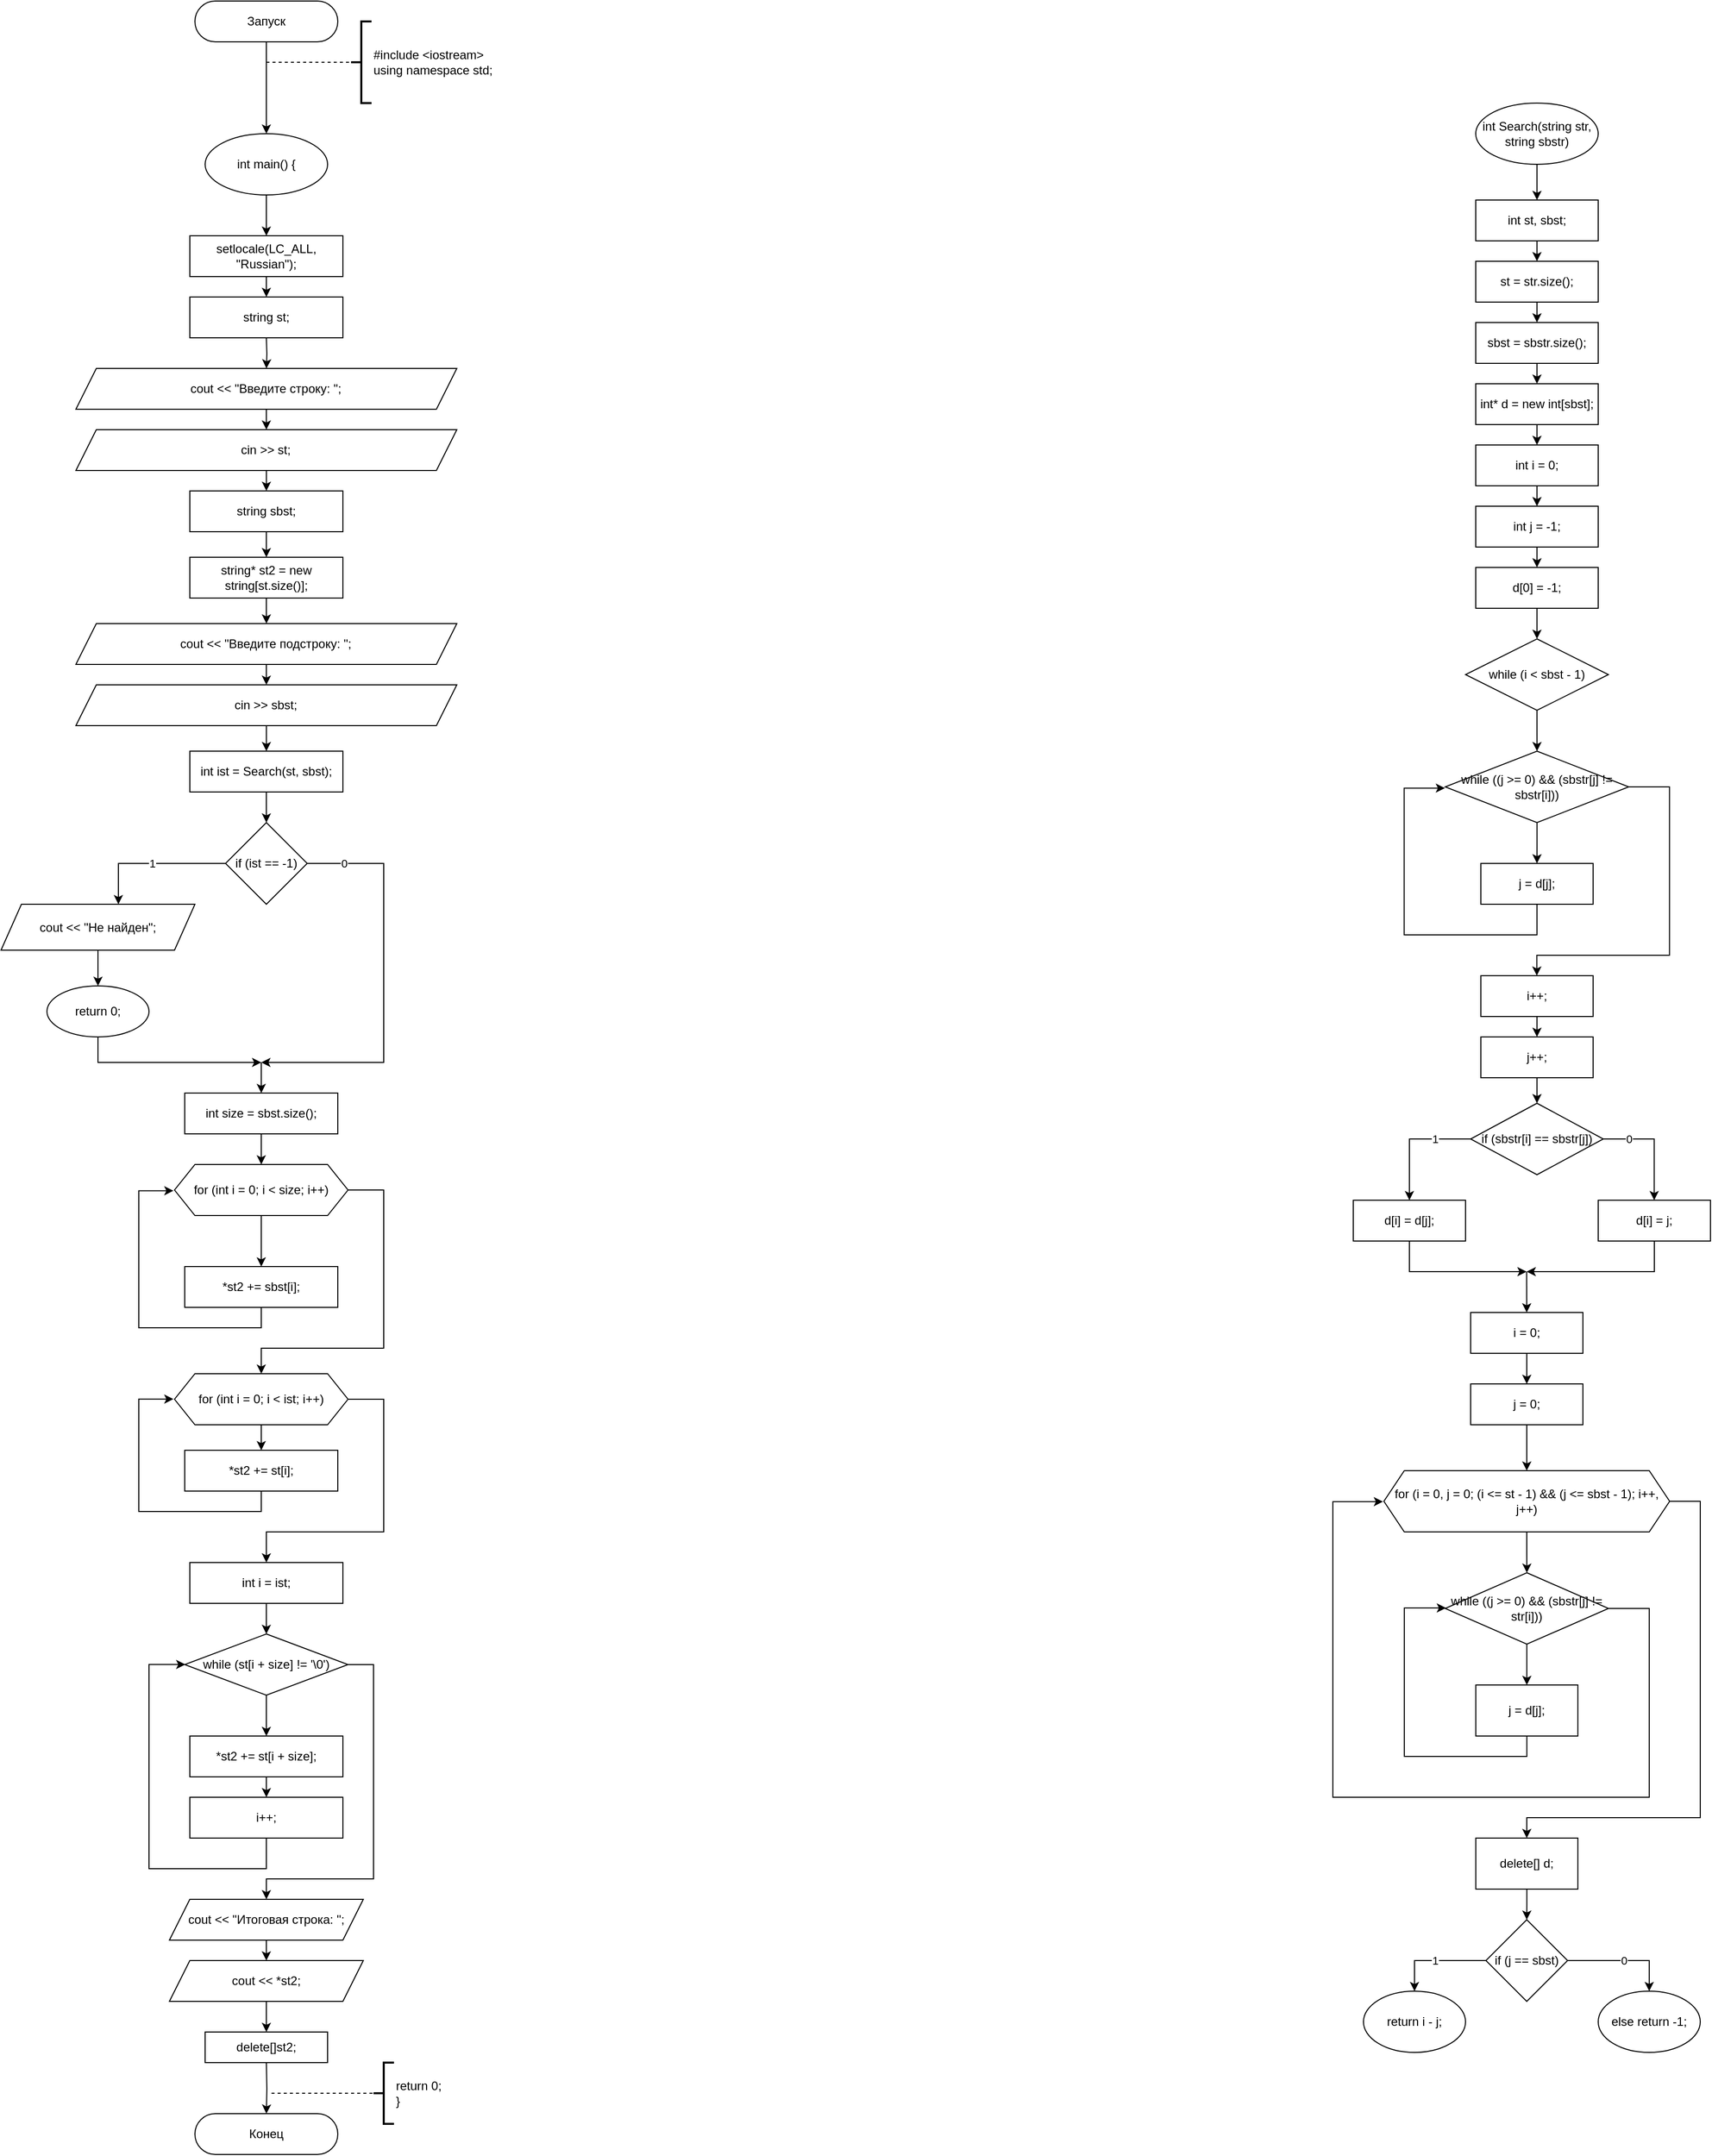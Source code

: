 <mxfile>
    <diagram id="tr8WCDj-hul7nBdrf4UF" name="Страница 1">
        <mxGraphModel dx="574" dy="446" grid="1" gridSize="10" guides="1" tooltips="1" connect="0" arrows="1" fold="1" page="1" pageScale="1" pageWidth="827" pageHeight="1169" math="0" shadow="0">
            <root>
                <mxCell id="0"/>
                <mxCell id="1" parent="0"/>
                <mxCell id="2" style="edgeStyle=orthogonalEdgeStyle;rounded=0;orthogonalLoop=1;jettySize=auto;html=1;" parent="1" source="3" edge="1">
                    <mxGeometry relative="1" as="geometry">
                        <mxPoint x="375" y="150" as="targetPoint"/>
                    </mxGeometry>
                </mxCell>
                <mxCell id="3" value="Запуск" style="rounded=1;whiteSpace=wrap;html=1;arcSize=50;" parent="1" vertex="1">
                    <mxGeometry x="305" y="20" width="140" height="40" as="geometry"/>
                </mxCell>
                <mxCell id="5" value="#include &amp;lt;iostream&amp;gt;&lt;br&gt;using namespace std;" style="strokeWidth=2;html=1;shape=mxgraph.flowchart.annotation_2;align=left;labelPosition=right;pointerEvents=1;" parent="1" vertex="1">
                    <mxGeometry x="458.01" y="40" width="20" height="80" as="geometry"/>
                </mxCell>
                <mxCell id="6" value="" style="endArrow=none;dashed=1;html=1;entryX=0;entryY=0.5;entryDx=0;entryDy=0;entryPerimeter=0;" parent="1" target="5" edge="1">
                    <mxGeometry width="50" height="50" relative="1" as="geometry">
                        <mxPoint x="375" y="80" as="sourcePoint"/>
                        <mxPoint x="465" y="70" as="targetPoint"/>
                    </mxGeometry>
                </mxCell>
                <mxCell id="7" value="Конец" style="rounded=1;whiteSpace=wrap;html=1;arcSize=50;" parent="1" vertex="1">
                    <mxGeometry x="305" y="2090" width="140" height="40" as="geometry"/>
                </mxCell>
                <mxCell id="10" value="return 0;&lt;br&gt;}" style="strokeWidth=2;html=1;shape=mxgraph.flowchart.annotation_2;align=left;labelPosition=right;pointerEvents=1;" parent="1" vertex="1">
                    <mxGeometry x="480.01" y="2040" width="20" height="60" as="geometry"/>
                </mxCell>
                <mxCell id="11" value="" style="endArrow=none;dashed=1;html=1;entryX=0;entryY=0.5;entryDx=0;entryDy=0;entryPerimeter=0;" parent="1" edge="1">
                    <mxGeometry width="50" height="50" relative="1" as="geometry">
                        <mxPoint x="380.01" y="2070" as="sourcePoint"/>
                        <mxPoint x="480.01" y="2070" as="targetPoint"/>
                    </mxGeometry>
                </mxCell>
                <mxCell id="383" style="edgeStyle=orthogonalEdgeStyle;html=1;rounded=0;" parent="1" source="354" target="382" edge="1">
                    <mxGeometry relative="1" as="geometry"/>
                </mxCell>
                <mxCell id="354" value="int main() {" style="ellipse;whiteSpace=wrap;html=1;" parent="1" vertex="1">
                    <mxGeometry x="315" y="150" width="120" height="60" as="geometry"/>
                </mxCell>
                <mxCell id="386" style="edgeStyle=orthogonalEdgeStyle;rounded=0;html=1;" parent="1" source="382" target="384" edge="1">
                    <mxGeometry relative="1" as="geometry"/>
                </mxCell>
                <mxCell id="382" value="setlocale(LC_ALL, &quot;Russian&quot;);" style="rounded=0;whiteSpace=wrap;html=1;" parent="1" vertex="1">
                    <mxGeometry x="300" y="250" width="150" height="40" as="geometry"/>
                </mxCell>
                <mxCell id="384" value="string st;" style="rounded=0;whiteSpace=wrap;html=1;" parent="1" vertex="1">
                    <mxGeometry x="300" y="310" width="150" height="40" as="geometry"/>
                </mxCell>
                <mxCell id="391" style="edgeStyle=orthogonalEdgeStyle;rounded=0;html=1;" parent="1" target="390" edge="1">
                    <mxGeometry relative="1" as="geometry">
                        <mxPoint x="374.99" y="350" as="sourcePoint"/>
                    </mxGeometry>
                </mxCell>
                <mxCell id="393" style="edgeStyle=orthogonalEdgeStyle;rounded=0;html=1;" parent="1" source="390" target="392" edge="1">
                    <mxGeometry relative="1" as="geometry"/>
                </mxCell>
                <mxCell id="390" value="cout &amp;lt;&amp;lt; &quot;Введите строку: &quot;;" style="shape=parallelogram;perimeter=parallelogramPerimeter;whiteSpace=wrap;html=1;fixedSize=1;" parent="1" vertex="1">
                    <mxGeometry x="188.37" y="380" width="373.25" height="40" as="geometry"/>
                </mxCell>
                <mxCell id="394" style="edgeStyle=orthogonalEdgeStyle;rounded=0;html=1;" parent="1" source="392" edge="1">
                    <mxGeometry relative="1" as="geometry">
                        <mxPoint x="374.99" y="500" as="targetPoint"/>
                    </mxGeometry>
                </mxCell>
                <mxCell id="392" value="cin &amp;gt;&amp;gt; st;" style="shape=parallelogram;perimeter=parallelogramPerimeter;whiteSpace=wrap;html=1;fixedSize=1;" parent="1" vertex="1">
                    <mxGeometry x="188.37" y="440" width="373.25" height="40" as="geometry"/>
                </mxCell>
                <mxCell id="527" style="edgeStyle=orthogonalEdgeStyle;html=1;" parent="1" source="420" target="578" edge="1">
                    <mxGeometry relative="1" as="geometry">
                        <mxPoint x="1620" y="210" as="targetPoint"/>
                    </mxGeometry>
                </mxCell>
                <mxCell id="420" value="&lt;div&gt;int Search(string str, string sbstr)&lt;/div&gt;" style="ellipse;whiteSpace=wrap;html=1;" parent="1" vertex="1">
                    <mxGeometry x="1560" y="120" width="120" height="60" as="geometry"/>
                </mxCell>
                <mxCell id="450" style="edgeStyle=orthogonalEdgeStyle;rounded=0;html=1;entryX=-0.005;entryY=0.525;entryDx=0;entryDy=0;entryPerimeter=0;" parent="1" edge="1">
                    <mxGeometry relative="1" as="geometry">
                        <Array as="points">
                            <mxPoint x="1995" y="600"/>
                            <mxPoint x="1840" y="600"/>
                            <mxPoint x="1840" y="387"/>
                        </Array>
                        <mxPoint x="1899.05" y="387" as="targetPoint"/>
                    </mxGeometry>
                </mxCell>
                <mxCell id="488" style="edgeStyle=orthogonalEdgeStyle;rounded=0;html=1;" parent="1" source="486" target="631" edge="1">
                    <mxGeometry relative="1" as="geometry">
                        <mxPoint x="374.99" y="560" as="targetPoint"/>
                    </mxGeometry>
                </mxCell>
                <mxCell id="486" value="string sbst;" style="rounded=0;whiteSpace=wrap;html=1;" parent="1" vertex="1">
                    <mxGeometry x="299.99" y="500" width="150" height="40" as="geometry"/>
                </mxCell>
                <mxCell id="576" style="edgeStyle=orthogonalEdgeStyle;rounded=0;html=1;" parent="1" target="7" edge="1">
                    <mxGeometry relative="1" as="geometry">
                        <mxPoint x="375.01" y="2040" as="sourcePoint"/>
                    </mxGeometry>
                </mxCell>
                <mxCell id="580" style="edgeStyle=none;html=1;" edge="1" parent="1" source="578" target="579">
                    <mxGeometry relative="1" as="geometry"/>
                </mxCell>
                <mxCell id="578" value="int st, sbst;" style="rounded=0;whiteSpace=wrap;html=1;" vertex="1" parent="1">
                    <mxGeometry x="1560" y="215" width="120" height="40" as="geometry"/>
                </mxCell>
                <mxCell id="582" style="edgeStyle=none;html=1;" edge="1" parent="1" source="579" target="581">
                    <mxGeometry relative="1" as="geometry"/>
                </mxCell>
                <mxCell id="579" value="st = str.size();" style="rounded=0;whiteSpace=wrap;html=1;" vertex="1" parent="1">
                    <mxGeometry x="1560" y="275" width="120" height="40" as="geometry"/>
                </mxCell>
                <mxCell id="584" style="edgeStyle=none;html=1;" edge="1" parent="1" source="581" target="583">
                    <mxGeometry relative="1" as="geometry"/>
                </mxCell>
                <mxCell id="581" value="sbst = sbstr.size();" style="rounded=0;whiteSpace=wrap;html=1;" vertex="1" parent="1">
                    <mxGeometry x="1560" y="335" width="120" height="40" as="geometry"/>
                </mxCell>
                <mxCell id="586" style="edgeStyle=none;html=1;" edge="1" parent="1" source="583" target="585">
                    <mxGeometry relative="1" as="geometry"/>
                </mxCell>
                <mxCell id="583" value="int* d = new int[sbst];" style="rounded=0;whiteSpace=wrap;html=1;" vertex="1" parent="1">
                    <mxGeometry x="1560" y="395" width="120" height="40" as="geometry"/>
                </mxCell>
                <mxCell id="588" style="edgeStyle=none;html=1;" edge="1" parent="1" source="585" target="587">
                    <mxGeometry relative="1" as="geometry"/>
                </mxCell>
                <mxCell id="585" value="int i = 0;" style="rounded=0;whiteSpace=wrap;html=1;" vertex="1" parent="1">
                    <mxGeometry x="1560" y="455" width="120" height="40" as="geometry"/>
                </mxCell>
                <mxCell id="590" style="edgeStyle=none;html=1;" edge="1" parent="1" source="587" target="589">
                    <mxGeometry relative="1" as="geometry"/>
                </mxCell>
                <mxCell id="587" value="int j = -1;" style="rounded=0;whiteSpace=wrap;html=1;" vertex="1" parent="1">
                    <mxGeometry x="1560" y="515" width="120" height="40" as="geometry"/>
                </mxCell>
                <mxCell id="592" style="edgeStyle=none;html=1;" edge="1" parent="1" source="589" target="591">
                    <mxGeometry relative="1" as="geometry"/>
                </mxCell>
                <mxCell id="589" value="d[0] = -1;" style="rounded=0;whiteSpace=wrap;html=1;" vertex="1" parent="1">
                    <mxGeometry x="1560" y="575" width="120" height="40" as="geometry"/>
                </mxCell>
                <mxCell id="594" style="html=1;rounded=0;edgeStyle=orthogonalEdgeStyle;" edge="1" parent="1" source="591" target="593">
                    <mxGeometry relative="1" as="geometry"/>
                </mxCell>
                <mxCell id="591" value="while (i &amp;lt; sbst - 1)" style="rhombus;whiteSpace=wrap;html=1;" vertex="1" parent="1">
                    <mxGeometry x="1550" y="645" width="140" height="70" as="geometry"/>
                </mxCell>
                <mxCell id="596" style="edgeStyle=orthogonalEdgeStyle;rounded=0;html=1;" edge="1" parent="1" source="593" target="595">
                    <mxGeometry relative="1" as="geometry"/>
                </mxCell>
                <mxCell id="599" style="edgeStyle=orthogonalEdgeStyle;rounded=0;html=1;" edge="1" parent="1" source="593" target="598">
                    <mxGeometry relative="1" as="geometry">
                        <Array as="points">
                            <mxPoint x="1749.86" y="790"/>
                            <mxPoint x="1749.86" y="955"/>
                            <mxPoint x="1619.86" y="955"/>
                        </Array>
                    </mxGeometry>
                </mxCell>
                <mxCell id="593" value="while ((j &amp;gt;= 0) &amp;amp;&amp;amp; (sbstr[j] != sbstr[i]))" style="rhombus;whiteSpace=wrap;html=1;" vertex="1" parent="1">
                    <mxGeometry x="1530.07" y="755" width="179.86" height="70" as="geometry"/>
                </mxCell>
                <mxCell id="597" style="edgeStyle=orthogonalEdgeStyle;rounded=0;html=1;entryX=-0.001;entryY=0.517;entryDx=0;entryDy=0;entryPerimeter=0;" edge="1" parent="1" source="595" target="593">
                    <mxGeometry relative="1" as="geometry">
                        <Array as="points">
                            <mxPoint x="1619.86" y="935"/>
                            <mxPoint x="1489.86" y="935"/>
                            <mxPoint x="1489.86" y="791"/>
                        </Array>
                    </mxGeometry>
                </mxCell>
                <mxCell id="595" value="j = d[j];" style="rounded=0;whiteSpace=wrap;html=1;" vertex="1" parent="1">
                    <mxGeometry x="1565" y="865" width="110" height="40" as="geometry"/>
                </mxCell>
                <mxCell id="601" style="edgeStyle=orthogonalEdgeStyle;rounded=0;html=1;" edge="1" parent="1" source="598" target="600">
                    <mxGeometry relative="1" as="geometry"/>
                </mxCell>
                <mxCell id="598" value="i++;" style="rounded=0;whiteSpace=wrap;html=1;" vertex="1" parent="1">
                    <mxGeometry x="1565" y="975" width="110" height="40" as="geometry"/>
                </mxCell>
                <mxCell id="603" style="edgeStyle=orthogonalEdgeStyle;rounded=0;html=1;" edge="1" parent="1" source="600" target="602">
                    <mxGeometry relative="1" as="geometry"/>
                </mxCell>
                <mxCell id="600" value="j++;" style="rounded=0;whiteSpace=wrap;html=1;" vertex="1" parent="1">
                    <mxGeometry x="1565" y="1035" width="110" height="40" as="geometry"/>
                </mxCell>
                <mxCell id="605" value="1" style="edgeStyle=orthogonalEdgeStyle;rounded=0;html=1;" edge="1" parent="1" source="602" target="604">
                    <mxGeometry x="-0.415" relative="1" as="geometry">
                        <mxPoint as="offset"/>
                    </mxGeometry>
                </mxCell>
                <mxCell id="607" value="0" style="edgeStyle=orthogonalEdgeStyle;rounded=0;html=1;" edge="1" parent="1" source="602" target="606">
                    <mxGeometry x="-0.547" relative="1" as="geometry">
                        <Array as="points">
                            <mxPoint x="1734.86" y="1135"/>
                        </Array>
                        <mxPoint as="offset"/>
                    </mxGeometry>
                </mxCell>
                <mxCell id="602" value="if (sbstr[i] == sbstr[j])" style="rhombus;whiteSpace=wrap;html=1;" vertex="1" parent="1">
                    <mxGeometry x="1555" y="1100" width="130" height="70" as="geometry"/>
                </mxCell>
                <mxCell id="608" style="edgeStyle=orthogonalEdgeStyle;rounded=0;html=1;" edge="1" parent="1" source="604">
                    <mxGeometry relative="1" as="geometry">
                        <mxPoint x="1609.86" y="1265" as="targetPoint"/>
                        <Array as="points">
                            <mxPoint x="1494.86" y="1265"/>
                        </Array>
                    </mxGeometry>
                </mxCell>
                <mxCell id="604" value="d[i] = d[j];" style="rounded=0;whiteSpace=wrap;html=1;" vertex="1" parent="1">
                    <mxGeometry x="1440" y="1195" width="110" height="40" as="geometry"/>
                </mxCell>
                <mxCell id="609" style="edgeStyle=orthogonalEdgeStyle;rounded=0;html=1;" edge="1" parent="1" source="606">
                    <mxGeometry relative="1" as="geometry">
                        <mxPoint x="1609.86" y="1265" as="targetPoint"/>
                        <Array as="points">
                            <mxPoint x="1734.86" y="1265"/>
                        </Array>
                    </mxGeometry>
                </mxCell>
                <mxCell id="606" value="d[i] = j;" style="rounded=0;whiteSpace=wrap;html=1;" vertex="1" parent="1">
                    <mxGeometry x="1680" y="1195" width="110" height="40" as="geometry"/>
                </mxCell>
                <mxCell id="613" style="edgeStyle=orthogonalEdgeStyle;rounded=0;html=1;" edge="1" parent="1" source="610" target="612">
                    <mxGeometry relative="1" as="geometry"/>
                </mxCell>
                <mxCell id="610" value="i = 0;" style="rounded=0;whiteSpace=wrap;html=1;" vertex="1" parent="1">
                    <mxGeometry x="1555" y="1305" width="110" height="40" as="geometry"/>
                </mxCell>
                <mxCell id="611" value="" style="endArrow=classic;html=1;rounded=0;" edge="1" parent="1" target="610">
                    <mxGeometry width="50" height="50" relative="1" as="geometry">
                        <mxPoint x="1609.86" y="1265" as="sourcePoint"/>
                        <mxPoint x="1699.86" y="1295" as="targetPoint"/>
                    </mxGeometry>
                </mxCell>
                <mxCell id="615" style="edgeStyle=orthogonalEdgeStyle;rounded=0;html=1;" edge="1" parent="1" source="612" target="614">
                    <mxGeometry relative="1" as="geometry"/>
                </mxCell>
                <mxCell id="612" value="j = 0;" style="rounded=0;whiteSpace=wrap;html=1;" vertex="1" parent="1">
                    <mxGeometry x="1555" y="1375" width="110" height="40" as="geometry"/>
                </mxCell>
                <mxCell id="617" style="edgeStyle=orthogonalEdgeStyle;rounded=0;html=1;" edge="1" parent="1" source="614" target="616">
                    <mxGeometry relative="1" as="geometry"/>
                </mxCell>
                <mxCell id="630" style="edgeStyle=orthogonalEdgeStyle;rounded=0;html=1;" edge="1" parent="1" source="614" target="623">
                    <mxGeometry relative="1" as="geometry">
                        <Array as="points">
                            <mxPoint x="1780" y="1490"/>
                            <mxPoint x="1780" y="1800"/>
                            <mxPoint x="1610" y="1800"/>
                        </Array>
                    </mxGeometry>
                </mxCell>
                <mxCell id="614" value="for (i = 0, j = 0; (i &amp;lt;= st - 1) &amp;amp;&amp;amp; (j &amp;lt;= sbst - 1); i++, j++)" style="shape=hexagon;perimeter=hexagonPerimeter2;whiteSpace=wrap;html=1;fixedSize=1;" vertex="1" parent="1">
                    <mxGeometry x="1470" y="1460" width="280" height="60" as="geometry"/>
                </mxCell>
                <mxCell id="619" style="edgeStyle=orthogonalEdgeStyle;rounded=0;html=1;" edge="1" parent="1" source="616" target="618">
                    <mxGeometry relative="1" as="geometry"/>
                </mxCell>
                <mxCell id="621" style="edgeStyle=orthogonalEdgeStyle;rounded=0;html=1;entryX=-0.003;entryY=0.506;entryDx=0;entryDy=0;entryPerimeter=0;" edge="1" parent="1" source="616" target="614">
                    <mxGeometry relative="1" as="geometry">
                        <Array as="points">
                            <mxPoint x="1730" y="1595"/>
                            <mxPoint x="1730" y="1780"/>
                            <mxPoint x="1420" y="1780"/>
                            <mxPoint x="1420" y="1490"/>
                        </Array>
                    </mxGeometry>
                </mxCell>
                <mxCell id="616" value="while ((j &amp;gt;= 0) &amp;amp;&amp;amp; (sbstr[j] != str[i]))" style="rhombus;whiteSpace=wrap;html=1;" vertex="1" parent="1">
                    <mxGeometry x="1530.07" y="1560" width="160" height="70" as="geometry"/>
                </mxCell>
                <mxCell id="620" style="edgeStyle=orthogonalEdgeStyle;rounded=0;html=1;entryX=0.005;entryY=0.493;entryDx=0;entryDy=0;entryPerimeter=0;" edge="1" parent="1" source="618" target="616">
                    <mxGeometry relative="1" as="geometry">
                        <Array as="points">
                            <mxPoint x="1610" y="1740"/>
                            <mxPoint x="1490" y="1740"/>
                            <mxPoint x="1490" y="1595"/>
                        </Array>
                    </mxGeometry>
                </mxCell>
                <mxCell id="618" value="j = d[j];" style="rounded=0;whiteSpace=wrap;html=1;" vertex="1" parent="1">
                    <mxGeometry x="1560.07" y="1670" width="100" height="50" as="geometry"/>
                </mxCell>
                <mxCell id="629" style="edgeStyle=orthogonalEdgeStyle;rounded=0;html=1;" edge="1" parent="1" source="623" target="624">
                    <mxGeometry relative="1" as="geometry"/>
                </mxCell>
                <mxCell id="623" value="delete[] d;" style="rounded=0;whiteSpace=wrap;html=1;" vertex="1" parent="1">
                    <mxGeometry x="1560.07" y="1820" width="100" height="50" as="geometry"/>
                </mxCell>
                <mxCell id="627" value="1" style="edgeStyle=orthogonalEdgeStyle;rounded=0;html=1;" edge="1" parent="1" source="624" target="625">
                    <mxGeometry relative="1" as="geometry">
                        <Array as="points">
                            <mxPoint x="1500" y="1940"/>
                        </Array>
                    </mxGeometry>
                </mxCell>
                <mxCell id="628" value="0" style="edgeStyle=orthogonalEdgeStyle;rounded=0;html=1;" edge="1" parent="1" source="624" target="626">
                    <mxGeometry relative="1" as="geometry">
                        <Array as="points">
                            <mxPoint x="1730" y="1940"/>
                        </Array>
                    </mxGeometry>
                </mxCell>
                <mxCell id="624" value="if (j == sbst)" style="rhombus;whiteSpace=wrap;html=1;" vertex="1" parent="1">
                    <mxGeometry x="1570" y="1900" width="80" height="80" as="geometry"/>
                </mxCell>
                <mxCell id="625" value="return i - j;" style="ellipse;whiteSpace=wrap;html=1;" vertex="1" parent="1">
                    <mxGeometry x="1450" y="1970" width="100" height="60" as="geometry"/>
                </mxCell>
                <mxCell id="626" value="else return -1;" style="ellipse;whiteSpace=wrap;html=1;" vertex="1" parent="1">
                    <mxGeometry x="1680" y="1970" width="100" height="60" as="geometry"/>
                </mxCell>
                <mxCell id="633" style="edgeStyle=orthogonalEdgeStyle;rounded=0;html=1;" edge="1" parent="1" source="631" target="632">
                    <mxGeometry relative="1" as="geometry"/>
                </mxCell>
                <mxCell id="631" value="string* st2 = new string[st.size()];" style="rounded=0;whiteSpace=wrap;html=1;" vertex="1" parent="1">
                    <mxGeometry x="299.99" y="565" width="150" height="40" as="geometry"/>
                </mxCell>
                <mxCell id="635" style="edgeStyle=orthogonalEdgeStyle;rounded=0;html=1;" edge="1" parent="1" source="632" target="634">
                    <mxGeometry relative="1" as="geometry"/>
                </mxCell>
                <mxCell id="632" value="cout &amp;lt;&amp;lt; &quot;Введите подстроку: &quot;;" style="shape=parallelogram;perimeter=parallelogramPerimeter;whiteSpace=wrap;html=1;fixedSize=1;" vertex="1" parent="1">
                    <mxGeometry x="188.37" y="630" width="373.25" height="40" as="geometry"/>
                </mxCell>
                <mxCell id="637" style="edgeStyle=orthogonalEdgeStyle;rounded=0;html=1;" edge="1" parent="1" source="634" target="636">
                    <mxGeometry relative="1" as="geometry"/>
                </mxCell>
                <mxCell id="634" value="cin &amp;gt;&amp;gt; sbst;" style="shape=parallelogram;perimeter=parallelogramPerimeter;whiteSpace=wrap;html=1;fixedSize=1;" vertex="1" parent="1">
                    <mxGeometry x="188.36" y="690" width="373.25" height="40" as="geometry"/>
                </mxCell>
                <mxCell id="639" style="edgeStyle=orthogonalEdgeStyle;rounded=0;html=1;" edge="1" parent="1" source="636" target="638">
                    <mxGeometry relative="1" as="geometry"/>
                </mxCell>
                <mxCell id="636" value="int ist = Search(st, sbst);" style="rounded=0;whiteSpace=wrap;html=1;" vertex="1" parent="1">
                    <mxGeometry x="300" y="755" width="150" height="40" as="geometry"/>
                </mxCell>
                <mxCell id="641" value="1" style="edgeStyle=orthogonalEdgeStyle;rounded=0;html=1;" edge="1" parent="1" source="638" target="640">
                    <mxGeometry relative="1" as="geometry">
                        <Array as="points">
                            <mxPoint x="230" y="865"/>
                        </Array>
                    </mxGeometry>
                </mxCell>
                <mxCell id="644" value="0" style="edgeStyle=orthogonalEdgeStyle;rounded=0;html=1;" edge="1" parent="1" source="638">
                    <mxGeometry x="-0.818" relative="1" as="geometry">
                        <mxPoint x="370" y="1060" as="targetPoint"/>
                        <Array as="points">
                            <mxPoint x="490" y="865"/>
                            <mxPoint x="490" y="1060"/>
                        </Array>
                        <mxPoint as="offset"/>
                    </mxGeometry>
                </mxCell>
                <mxCell id="638" value="if (ist == -1)" style="rhombus;whiteSpace=wrap;html=1;" vertex="1" parent="1">
                    <mxGeometry x="335" y="825" width="80" height="80" as="geometry"/>
                </mxCell>
                <mxCell id="643" style="edgeStyle=orthogonalEdgeStyle;rounded=0;html=1;" edge="1" parent="1" source="640" target="642">
                    <mxGeometry relative="1" as="geometry"/>
                </mxCell>
                <mxCell id="640" value="cout &amp;lt;&amp;lt; &quot;Не найден&quot;;" style="shape=parallelogram;perimeter=parallelogramPerimeter;whiteSpace=wrap;html=1;fixedSize=1;" vertex="1" parent="1">
                    <mxGeometry x="115" y="905" width="190" height="45" as="geometry"/>
                </mxCell>
                <mxCell id="645" style="edgeStyle=orthogonalEdgeStyle;rounded=0;html=1;" edge="1" parent="1" source="642">
                    <mxGeometry relative="1" as="geometry">
                        <mxPoint x="370" y="1060" as="targetPoint"/>
                        <Array as="points">
                            <mxPoint x="210" y="1060"/>
                        </Array>
                    </mxGeometry>
                </mxCell>
                <mxCell id="642" value="return 0;" style="ellipse;whiteSpace=wrap;html=1;" vertex="1" parent="1">
                    <mxGeometry x="160" y="985" width="100" height="50" as="geometry"/>
                </mxCell>
                <mxCell id="649" style="edgeStyle=orthogonalEdgeStyle;rounded=0;html=1;" edge="1" parent="1" source="646" target="648">
                    <mxGeometry relative="1" as="geometry"/>
                </mxCell>
                <mxCell id="646" value="int size = sbst.size();" style="rounded=0;whiteSpace=wrap;html=1;" vertex="1" parent="1">
                    <mxGeometry x="295" y="1090" width="150" height="40" as="geometry"/>
                </mxCell>
                <mxCell id="647" value="" style="endArrow=classic;html=1;rounded=0;" edge="1" parent="1" target="646">
                    <mxGeometry width="50" height="50" relative="1" as="geometry">
                        <mxPoint x="370" y="1060" as="sourcePoint"/>
                        <mxPoint x="390" y="1090" as="targetPoint"/>
                    </mxGeometry>
                </mxCell>
                <mxCell id="651" style="edgeStyle=orthogonalEdgeStyle;rounded=0;html=1;" edge="1" parent="1" source="648" target="650">
                    <mxGeometry relative="1" as="geometry"/>
                </mxCell>
                <mxCell id="654" style="edgeStyle=orthogonalEdgeStyle;rounded=0;html=1;" edge="1" parent="1" source="648" target="653">
                    <mxGeometry relative="1" as="geometry">
                        <Array as="points">
                            <mxPoint x="490" y="1185"/>
                            <mxPoint x="490" y="1340"/>
                            <mxPoint x="370" y="1340"/>
                        </Array>
                    </mxGeometry>
                </mxCell>
                <mxCell id="648" value="for (int i = 0; i &amp;lt; size; i++)" style="shape=hexagon;perimeter=hexagonPerimeter2;whiteSpace=wrap;html=1;fixedSize=1;" vertex="1" parent="1">
                    <mxGeometry x="285" y="1160" width="170" height="50" as="geometry"/>
                </mxCell>
                <mxCell id="652" style="edgeStyle=orthogonalEdgeStyle;rounded=0;html=1;entryX=-0.006;entryY=0.514;entryDx=0;entryDy=0;entryPerimeter=0;" edge="1" parent="1" source="650" target="648">
                    <mxGeometry relative="1" as="geometry">
                        <Array as="points">
                            <mxPoint x="370" y="1320"/>
                            <mxPoint x="250" y="1320"/>
                            <mxPoint x="250" y="1186"/>
                        </Array>
                    </mxGeometry>
                </mxCell>
                <mxCell id="650" value="*st2 += sbst[i];" style="rounded=0;whiteSpace=wrap;html=1;" vertex="1" parent="1">
                    <mxGeometry x="295" y="1260" width="150" height="40" as="geometry"/>
                </mxCell>
                <mxCell id="656" style="edgeStyle=orthogonalEdgeStyle;rounded=0;html=1;" edge="1" parent="1" source="653" target="655">
                    <mxGeometry relative="1" as="geometry"/>
                </mxCell>
                <mxCell id="659" style="edgeStyle=orthogonalEdgeStyle;rounded=0;html=1;" edge="1" parent="1" source="653" target="658">
                    <mxGeometry relative="1" as="geometry">
                        <Array as="points">
                            <mxPoint x="490" y="1390"/>
                            <mxPoint x="490" y="1520"/>
                            <mxPoint x="375" y="1520"/>
                        </Array>
                    </mxGeometry>
                </mxCell>
                <mxCell id="653" value="for (int i = 0; i &amp;lt; ist; i++)" style="shape=hexagon;perimeter=hexagonPerimeter2;whiteSpace=wrap;html=1;fixedSize=1;" vertex="1" parent="1">
                    <mxGeometry x="285" y="1365" width="170" height="50" as="geometry"/>
                </mxCell>
                <mxCell id="657" style="edgeStyle=orthogonalEdgeStyle;rounded=0;html=1;entryX=-0.006;entryY=0.497;entryDx=0;entryDy=0;entryPerimeter=0;" edge="1" parent="1" source="655" target="653">
                    <mxGeometry relative="1" as="geometry">
                        <Array as="points">
                            <mxPoint x="370" y="1500"/>
                            <mxPoint x="250" y="1500"/>
                            <mxPoint x="250" y="1390"/>
                        </Array>
                    </mxGeometry>
                </mxCell>
                <mxCell id="655" value="*st2 += st[i];" style="rounded=0;whiteSpace=wrap;html=1;" vertex="1" parent="1">
                    <mxGeometry x="295" y="1440" width="150" height="40" as="geometry"/>
                </mxCell>
                <mxCell id="661" style="edgeStyle=orthogonalEdgeStyle;rounded=0;html=1;" edge="1" parent="1" source="658" target="660">
                    <mxGeometry relative="1" as="geometry"/>
                </mxCell>
                <mxCell id="658" value="int i = ist;" style="rounded=0;whiteSpace=wrap;html=1;" vertex="1" parent="1">
                    <mxGeometry x="299.99" y="1550" width="150" height="40" as="geometry"/>
                </mxCell>
                <mxCell id="663" style="edgeStyle=orthogonalEdgeStyle;rounded=0;html=1;" edge="1" parent="1" source="660" target="662">
                    <mxGeometry relative="1" as="geometry"/>
                </mxCell>
                <mxCell id="668" style="edgeStyle=orthogonalEdgeStyle;rounded=0;html=1;" edge="1" parent="1" source="660" target="667">
                    <mxGeometry relative="1" as="geometry">
                        <Array as="points">
                            <mxPoint x="480" y="1650"/>
                            <mxPoint x="480" y="1860"/>
                            <mxPoint x="375" y="1860"/>
                        </Array>
                    </mxGeometry>
                </mxCell>
                <mxCell id="660" value="while (st[i + size] != '\0')" style="rhombus;whiteSpace=wrap;html=1;" vertex="1" parent="1">
                    <mxGeometry x="294.99" y="1620" width="160" height="60" as="geometry"/>
                </mxCell>
                <mxCell id="665" style="edgeStyle=orthogonalEdgeStyle;rounded=0;html=1;" edge="1" parent="1" source="662" target="664">
                    <mxGeometry relative="1" as="geometry"/>
                </mxCell>
                <mxCell id="662" value="*st2 += st[i + size];" style="rounded=0;whiteSpace=wrap;html=1;" vertex="1" parent="1">
                    <mxGeometry x="300" y="1720" width="150" height="40" as="geometry"/>
                </mxCell>
                <mxCell id="666" style="edgeStyle=orthogonalEdgeStyle;rounded=0;html=1;entryX=0.004;entryY=0.498;entryDx=0;entryDy=0;entryPerimeter=0;" edge="1" parent="1" source="664" target="660">
                    <mxGeometry relative="1" as="geometry">
                        <Array as="points">
                            <mxPoint x="375" y="1850"/>
                            <mxPoint x="260" y="1850"/>
                            <mxPoint x="260" y="1650"/>
                        </Array>
                    </mxGeometry>
                </mxCell>
                <mxCell id="664" value="i++;" style="rounded=0;whiteSpace=wrap;html=1;" vertex="1" parent="1">
                    <mxGeometry x="300" y="1780" width="150" height="40" as="geometry"/>
                </mxCell>
                <mxCell id="670" style="edgeStyle=orthogonalEdgeStyle;rounded=0;html=1;" edge="1" parent="1" source="667" target="669">
                    <mxGeometry relative="1" as="geometry"/>
                </mxCell>
                <mxCell id="667" value="cout &amp;lt;&amp;lt; &quot;Итоговая строка: &quot;;" style="shape=parallelogram;perimeter=parallelogramPerimeter;whiteSpace=wrap;html=1;fixedSize=1;" vertex="1" parent="1">
                    <mxGeometry x="279.99" y="1880" width="190" height="40" as="geometry"/>
                </mxCell>
                <mxCell id="672" style="edgeStyle=orthogonalEdgeStyle;rounded=0;html=1;entryX=0.5;entryY=0;entryDx=0;entryDy=0;entryPerimeter=0;" edge="1" parent="1" source="669" target="671">
                    <mxGeometry relative="1" as="geometry"/>
                </mxCell>
                <mxCell id="669" value="cout &amp;lt;&amp;lt; *st2;" style="shape=parallelogram;perimeter=parallelogramPerimeter;whiteSpace=wrap;html=1;fixedSize=1;" vertex="1" parent="1">
                    <mxGeometry x="279.99" y="1940" width="190" height="40" as="geometry"/>
                </mxCell>
                <mxCell id="671" value="delete[]st2;" style="rounded=0;whiteSpace=wrap;html=1;" vertex="1" parent="1">
                    <mxGeometry x="315" y="2010" width="120" height="30" as="geometry"/>
                </mxCell>
            </root>
        </mxGraphModel>
    </diagram>
</mxfile>